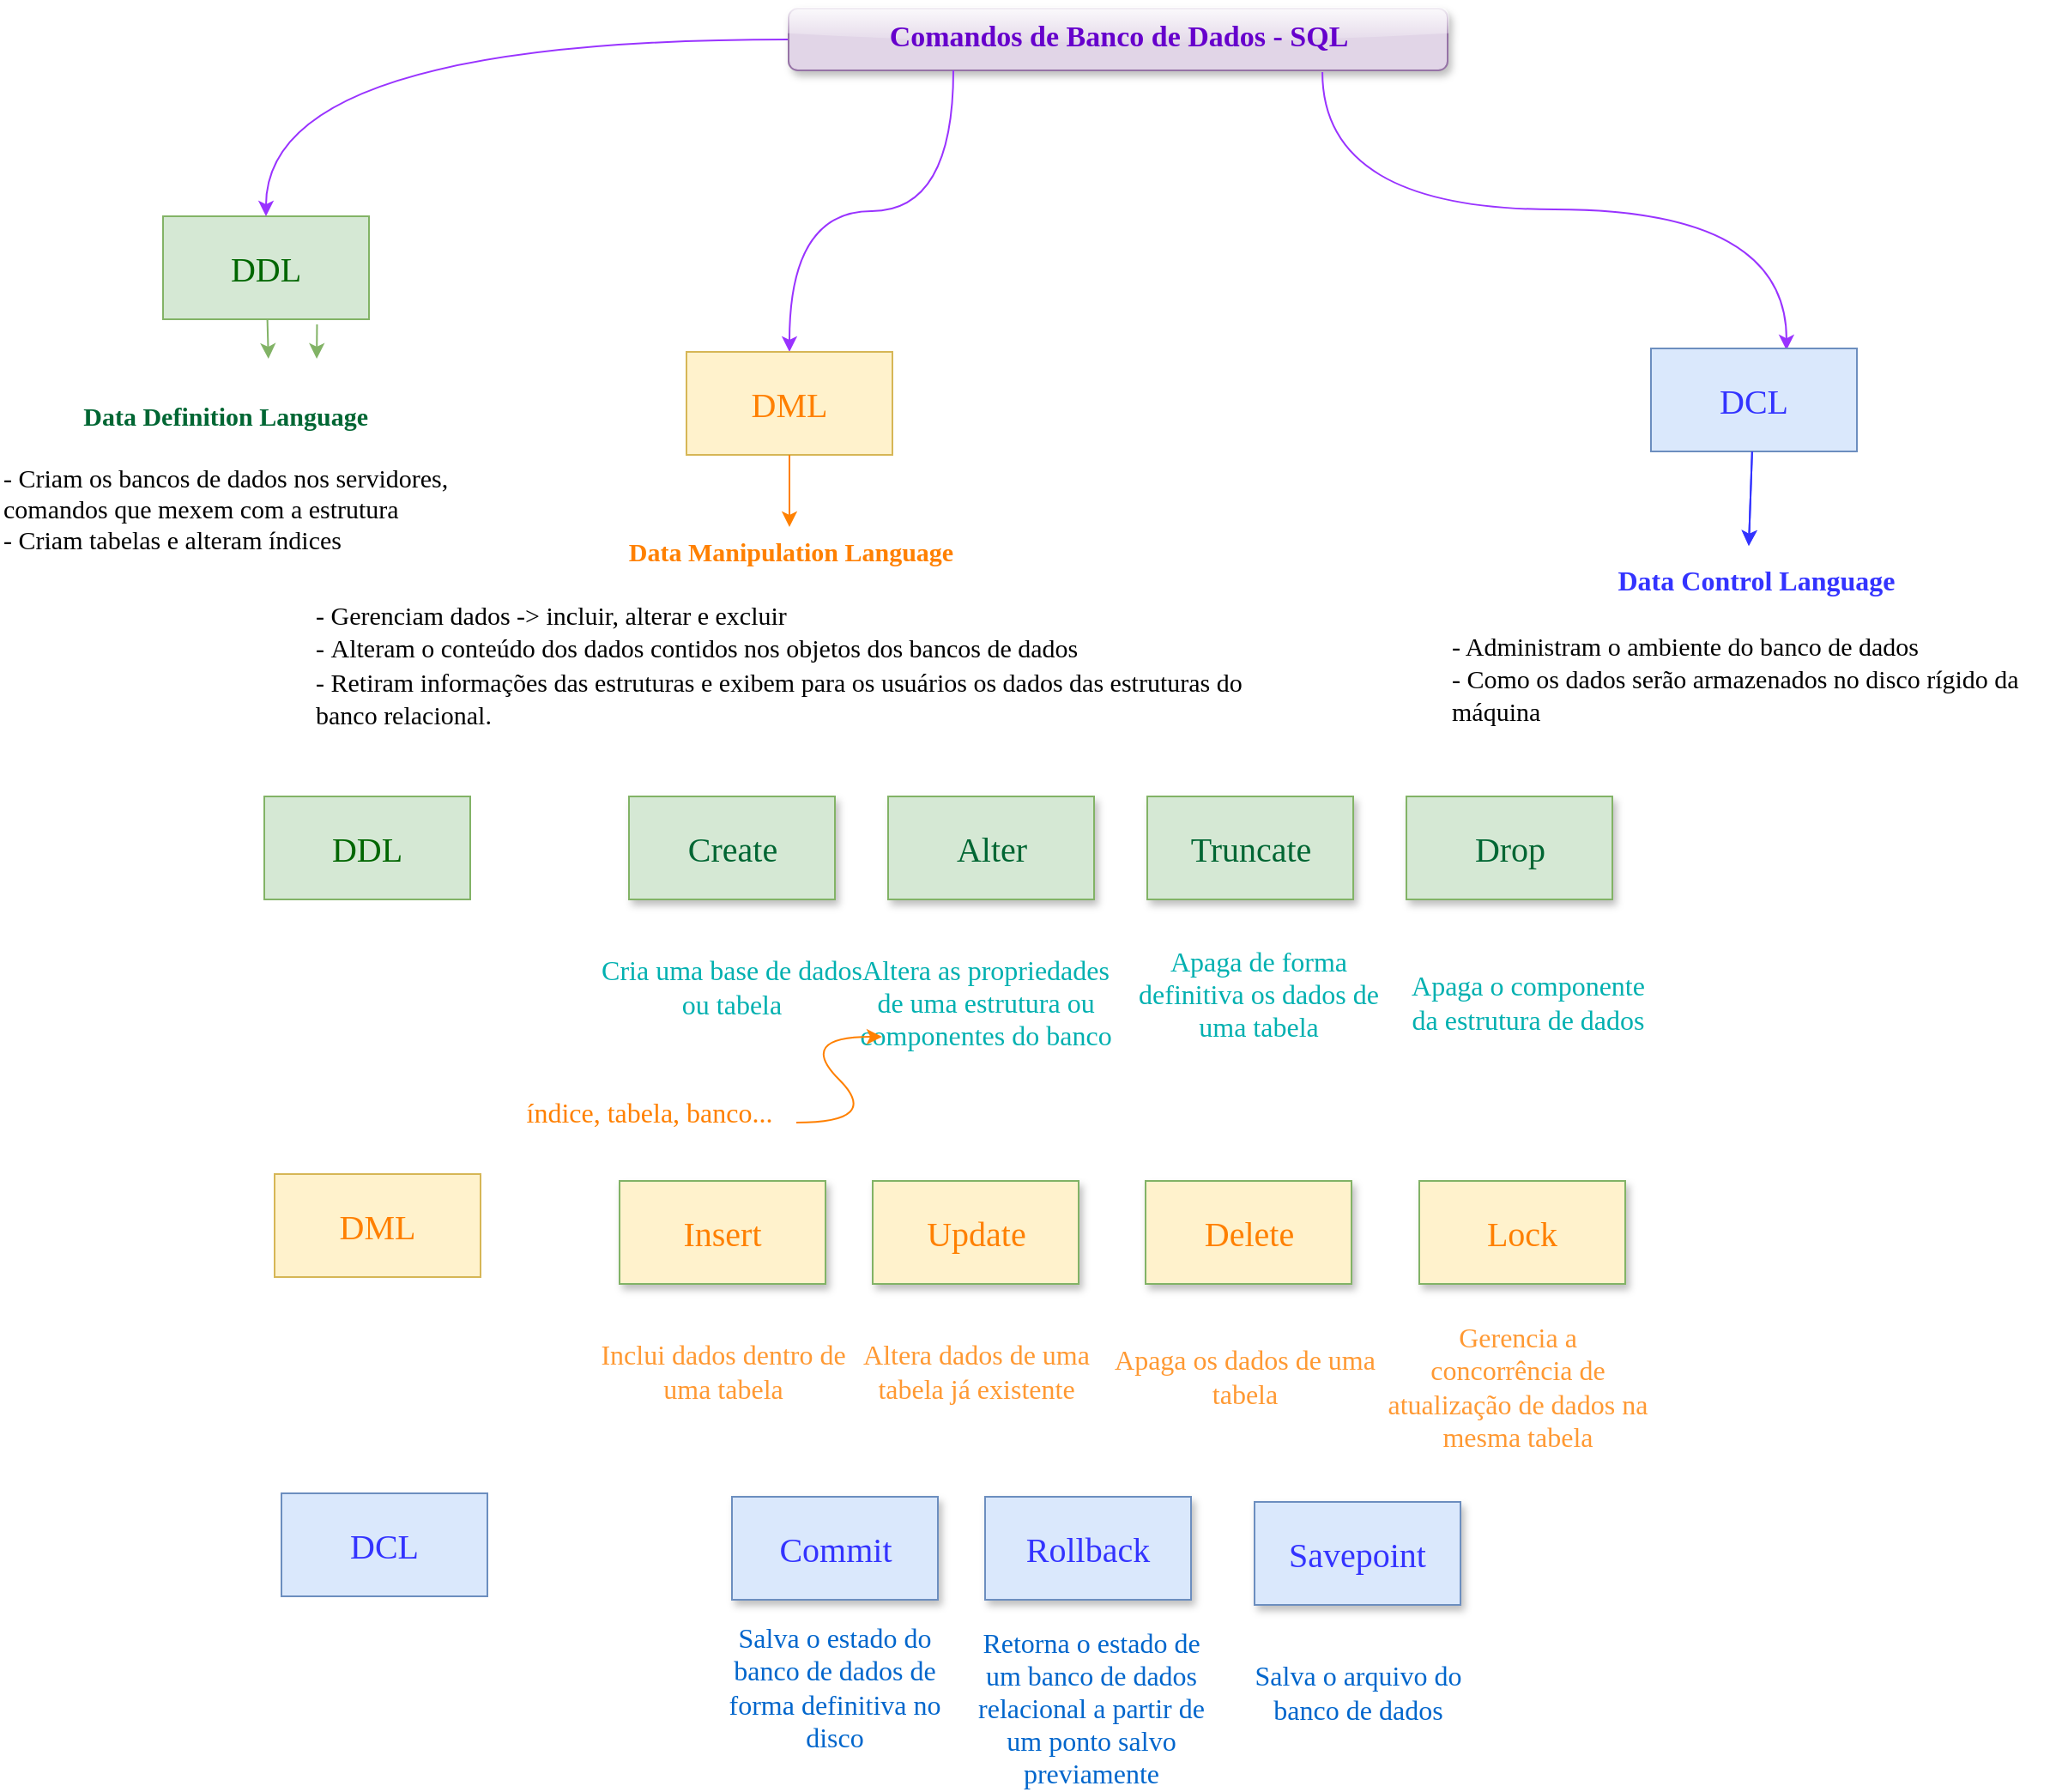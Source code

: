 <mxfile version="20.4.0" type="github">
  <diagram id="2lYntNfgOz4Zp2xXQCv-" name="Página-1">
    <mxGraphModel dx="2286" dy="1537" grid="0" gridSize="10" guides="1" tooltips="1" connect="1" arrows="1" fold="1" page="0" pageScale="1" pageWidth="827" pageHeight="1169" background="none" math="0" shadow="0">
      <root>
        <mxCell id="0" />
        <mxCell id="1" parent="0" />
        <mxCell id="KcA9sx5EcOgl9lJ91ylc-1" value="&lt;font color=&quot;#006600&quot; face=&quot;Lucida Console&quot; style=&quot;font-size: 20px;&quot;&gt;DDL&lt;/font&gt;" style="rounded=0;whiteSpace=wrap;html=1;fillColor=#d5e8d4;strokeColor=#82b366;labelBackgroundColor=none;" parent="1" vertex="1">
          <mxGeometry x="-228" y="-315" width="120" height="60" as="geometry" />
        </mxCell>
        <mxCell id="KcA9sx5EcOgl9lJ91ylc-20" value="" style="edgeStyle=orthogonalEdgeStyle;orthogonalLoop=1;jettySize=auto;html=1;strokeColor=#9933FF;fontFamily=Comic Sans MS;fontSize=16;fontColor=#CC00CC;curved=1;" parent="1" source="KcA9sx5EcOgl9lJ91ylc-3" target="KcA9sx5EcOgl9lJ91ylc-1" edge="1">
          <mxGeometry relative="1" as="geometry" />
        </mxCell>
        <mxCell id="KcA9sx5EcOgl9lJ91ylc-3" value="&lt;font style=&quot;font-size: 17px;&quot; color=&quot;#6600cc&quot;&gt;Comandos de Banco de Dados - SQL&lt;/font&gt;" style="text;whiteSpace=wrap;html=1;fontFamily=Comic Sans MS;fontSize=14;fontStyle=1;strokeColor=#9673a6;rounded=1;shadow=1;glass=1;fillColor=#e1d5e7;fillStyle=auto;align=center;" parent="1" vertex="1">
          <mxGeometry x="136.5" y="-436" width="384" height="36" as="geometry" />
        </mxCell>
        <mxCell id="KcA9sx5EcOgl9lJ91ylc-4" value="" style="endArrow=classic;html=1;rounded=0;fontFamily=Lucida Console;fontSize=20;fontColor=#FF8000;fillColor=#d5e8d4;strokeColor=#82b366;" parent="1" source="KcA9sx5EcOgl9lJ91ylc-1" target="KcA9sx5EcOgl9lJ91ylc-6" edge="1">
          <mxGeometry width="50" height="50" relative="1" as="geometry">
            <mxPoint x="541" y="80" as="sourcePoint" />
            <mxPoint x="623" y="80" as="targetPoint" />
          </mxGeometry>
        </mxCell>
        <mxCell id="KcA9sx5EcOgl9lJ91ylc-6" value="&lt;br&gt;&lt;div style=&quot;text-align: center;&quot;&gt;&lt;b style=&quot;color: rgb(0, 102, 51); font-family: Verdana; background-color: initial;&quot;&gt;Data Definition Language&lt;/b&gt;&lt;/div&gt;&lt;div style=&quot;text-align: center;&quot;&gt;&lt;br&gt;&lt;/div&gt;- Criam os bancos de dados nos servidores,&lt;br&gt;comandos que mexem com a estrutura&lt;br&gt;- Criam tabelas e alteram índices" style="text;html=1;resizable=0;autosize=1;align=left;verticalAlign=middle;points=[];fillColor=default;strokeColor=none;rounded=0;labelBackgroundColor=none;fontFamily=Comic Sans MS;fontSize=15;fontColor=#000000;fillStyle=dots;gradientColor=none;" parent="1" vertex="1">
          <mxGeometry x="-323" y="-232" width="316" height="120" as="geometry" />
        </mxCell>
        <mxCell id="KcA9sx5EcOgl9lJ91ylc-122" value="" style="edgeStyle=orthogonalEdgeStyle;curved=1;orthogonalLoop=1;jettySize=auto;html=1;strokeColor=#9933FF;exitX=0.25;exitY=1;exitDx=0;exitDy=0;fillColor=#e1d5e7;" parent="1" source="KcA9sx5EcOgl9lJ91ylc-3" target="KcA9sx5EcOgl9lJ91ylc-81" edge="1">
          <mxGeometry relative="1" as="geometry">
            <mxPoint x="200" y="-290.0" as="targetPoint" />
          </mxGeometry>
        </mxCell>
        <mxCell id="KcA9sx5EcOgl9lJ91ylc-81" value="&lt;font face=&quot;Lucida Console&quot; style=&quot;font-size: 20px;&quot; color=&quot;#ff8000&quot;&gt;DML&lt;/font&gt;" style="rounded=0;whiteSpace=wrap;html=1;fillColor=#fff2cc;strokeColor=#d6b656;labelBackgroundColor=none;" parent="1" vertex="1">
          <mxGeometry x="77" y="-236" width="120" height="60" as="geometry" />
        </mxCell>
        <mxCell id="KcA9sx5EcOgl9lJ91ylc-102" style="edgeStyle=orthogonalEdgeStyle;rounded=0;jumpSize=2;orthogonalLoop=1;jettySize=auto;html=1;exitX=0.5;exitY=1;exitDx=0;exitDy=0;strokeColor=#00CC66;fontFamily=Comic Sans MS;fontSize=16;fontColor=#6600CC;" parent="1" edge="1">
          <mxGeometry relative="1" as="geometry">
            <mxPoint x="778.5" y="205" as="sourcePoint" />
            <mxPoint x="778.5" y="205" as="targetPoint" />
          </mxGeometry>
        </mxCell>
        <mxCell id="KcA9sx5EcOgl9lJ91ylc-110" value="&lt;font color=&quot;#000000&quot;&gt;&lt;br&gt;&lt;/font&gt;" style="text;html=1;align=left;verticalAlign=middle;resizable=0;points=[];autosize=1;strokeColor=none;fillColor=none;fontSize=17;fontFamily=Comic Sans MS;fontColor=#CC00CC;rounded=0;" parent="1" vertex="1">
          <mxGeometry x="-218" y="371" width="18" height="32" as="geometry" />
        </mxCell>
        <mxCell id="KcA9sx5EcOgl9lJ91ylc-118" value="&lt;font style=&quot;font-size: 15px;&quot;&gt;&lt;div style=&quot;text-align: center;&quot;&gt;&lt;b style=&quot;font-family: Verdana; background-color: initial;&quot;&gt;&lt;font color=&quot;#ff8000&quot;&gt;Data Manipulation Language&lt;/font&gt;&lt;/b&gt;&lt;/div&gt;&lt;div style=&quot;text-align: center;&quot;&gt;&lt;br style=&quot;color: rgb(0, 0, 0);&quot;&gt;&lt;/div&gt;&lt;font style=&quot;font-size: 15px;&quot; color=&quot;#000000&quot;&gt;- Gerenciam dados -&amp;gt; incluir, alterar e excluir&lt;br&gt;-&amp;nbsp;&lt;/font&gt;&lt;span style=&quot;color: rgb(0, 0, 0);&quot;&gt;Alteram o conteúdo dos dados contidos nos objetos dos bancos de dados&lt;/span&gt;&lt;font style=&quot;font-size: 15px;&quot; color=&quot;#000000&quot;&gt;&lt;br&gt;&lt;/font&gt;&lt;/font&gt;&lt;span style=&quot;font-size: 15px;&quot;&gt;&lt;font color=&quot;#000000&quot; style=&quot;font-size: 15px;&quot;&gt;- Retiram informações das estruturas e exibem para os usuários os dados das estruturas do banco relacional.&lt;/font&gt;&lt;br&gt;&lt;/span&gt;" style="text;html=1;strokeColor=none;fillColor=none;align=left;verticalAlign=middle;whiteSpace=wrap;rounded=0;labelBackgroundColor=none;fontFamily=Comic Sans MS;fontSize=16;fontColor=#00B0B0;" parent="1" vertex="1">
          <mxGeometry x="-141" y="-134" width="556" height="123" as="geometry" />
        </mxCell>
        <mxCell id="KcA9sx5EcOgl9lJ91ylc-120" value="" style="endArrow=classic;html=1;rounded=0;strokeColor=#FF8000;" parent="1" source="KcA9sx5EcOgl9lJ91ylc-81" target="KcA9sx5EcOgl9lJ91ylc-118" edge="1">
          <mxGeometry width="50" height="50" relative="1" as="geometry">
            <mxPoint x="245" y="-55" as="sourcePoint" />
            <mxPoint x="-35" y="-127" as="targetPoint" />
          </mxGeometry>
        </mxCell>
        <mxCell id="KcA9sx5EcOgl9lJ91ylc-125" value="&lt;font color=&quot;#3333ff&quot; face=&quot;Lucida Console&quot; style=&quot;font-size: 20px;&quot;&gt;DCL&lt;/font&gt;" style="rounded=0;whiteSpace=wrap;html=1;fillColor=#dae8fc;strokeColor=#6c8ebf;labelBackgroundColor=none;" parent="1" vertex="1">
          <mxGeometry x="639" y="-238" width="120" height="60" as="geometry" />
        </mxCell>
        <mxCell id="KcA9sx5EcOgl9lJ91ylc-127" value="" style="edgeStyle=orthogonalEdgeStyle;curved=1;orthogonalLoop=1;jettySize=auto;html=1;strokeColor=#9933FF;exitX=0.81;exitY=1.028;exitDx=0;exitDy=0;fillColor=#e1d5e7;exitPerimeter=0;entryX=0.658;entryY=0.017;entryDx=0;entryDy=0;entryPerimeter=0;" parent="1" source="KcA9sx5EcOgl9lJ91ylc-3" target="KcA9sx5EcOgl9lJ91ylc-125" edge="1">
          <mxGeometry relative="1" as="geometry">
            <mxPoint x="560" y="-267" as="sourcePoint" />
            <mxPoint x="346" y="-169" as="targetPoint" />
          </mxGeometry>
        </mxCell>
        <mxCell id="KcA9sx5EcOgl9lJ91ylc-128" value="&lt;div style=&quot;text-align: center;&quot;&gt;&lt;b style=&quot;font-family: Verdana; background-color: initial;&quot;&gt;&lt;font color=&quot;#3333ff&quot;&gt;Data Control Language&lt;/font&gt;&lt;/b&gt;&lt;/div&gt;&lt;div style=&quot;text-align: center;&quot;&gt;&lt;br style=&quot;font-size: 15px; color: rgb(0, 0, 0);&quot;&gt;&lt;/div&gt;&lt;font style=&quot;font-size: 15px;&quot; color=&quot;#000000&quot;&gt;&lt;span style=&quot;&quot;&gt;- Administram o ambiente do banco de dados &lt;br&gt;- Como os dados serão armazenados no disco rígido da máquina&lt;/span&gt;&lt;/font&gt;" style="text;html=1;strokeColor=none;fillColor=none;align=left;verticalAlign=middle;whiteSpace=wrap;rounded=0;labelBackgroundColor=none;fontFamily=Comic Sans MS;fontSize=16;fontColor=#00B0B0;" parent="1" vertex="1">
          <mxGeometry x="520.5" y="-106" width="357" height="82" as="geometry" />
        </mxCell>
        <mxCell id="KcA9sx5EcOgl9lJ91ylc-131" value="" style="endArrow=classic;html=1;rounded=0;strokeColor=#3333FF;" parent="1" source="KcA9sx5EcOgl9lJ91ylc-125" edge="1">
          <mxGeometry width="50" height="50" relative="1" as="geometry">
            <mxPoint x="147" y="-166" as="sourcePoint" />
            <mxPoint x="696" y="-123" as="targetPoint" />
          </mxGeometry>
        </mxCell>
        <mxCell id="KcA9sx5EcOgl9lJ91ylc-132" value="&lt;font color=&quot;#006633&quot; face=&quot;Lucida Console&quot; style=&quot;font-size: 20px;&quot;&gt;Create&lt;/font&gt;" style="rounded=0;whiteSpace=wrap;html=1;fillColor=#d5e8d4;strokeColor=#82b366;labelBackgroundColor=none;shadow=1;fillStyle=auto;fontSize=15;" parent="1" vertex="1">
          <mxGeometry x="43.5" y="23" width="120" height="60" as="geometry" />
        </mxCell>
        <mxCell id="KcA9sx5EcOgl9lJ91ylc-133" value="&lt;font color=&quot;#006633&quot; face=&quot;Lucida Console&quot; style=&quot;font-size: 20px;&quot;&gt;Alter&lt;/font&gt;" style="rounded=0;whiteSpace=wrap;html=1;fillColor=#d5e8d4;strokeColor=#82b366;labelBackgroundColor=none;shadow=1;fillStyle=auto;fontSize=15;" parent="1" vertex="1">
          <mxGeometry x="194.5" y="23" width="120" height="60" as="geometry" />
        </mxCell>
        <mxCell id="KcA9sx5EcOgl9lJ91ylc-134" value="&lt;font color=&quot;#006633&quot; face=&quot;Lucida Console&quot; style=&quot;font-size: 20px;&quot;&gt;Truncate&lt;/font&gt;" style="rounded=0;whiteSpace=wrap;html=1;fillColor=#d5e8d4;strokeColor=#82b366;labelBackgroundColor=none;shadow=1;fillStyle=auto;fontSize=15;" parent="1" vertex="1">
          <mxGeometry x="345.5" y="23" width="120" height="60" as="geometry" />
        </mxCell>
        <mxCell id="KcA9sx5EcOgl9lJ91ylc-135" value="&lt;font face=&quot;Lucida Console&quot; style=&quot;font-size: 20px;&quot;&gt;Drop&lt;/font&gt;" style="rounded=0;whiteSpace=wrap;html=1;fillColor=#d5e8d4;strokeColor=#82b366;labelBackgroundColor=none;shadow=1;fillStyle=auto;fontSize=15;fontColor=#006633;" parent="1" vertex="1">
          <mxGeometry x="496.5" y="23" width="120" height="60" as="geometry" />
        </mxCell>
        <mxCell id="KcA9sx5EcOgl9lJ91ylc-136" value="Cria uma base de dados ou tabela" style="text;html=1;strokeColor=none;fillColor=none;align=center;verticalAlign=middle;whiteSpace=wrap;rounded=0;labelBackgroundColor=none;fontFamily=Comic Sans MS;fontSize=16;fontColor=#00B0B0;fillStyle=auto;" parent="1" vertex="1">
          <mxGeometry x="26" y="102" width="155" height="64" as="geometry" />
        </mxCell>
        <mxCell id="KcA9sx5EcOgl9lJ91ylc-137" value="Altera as propriedades de uma estrutura ou componentes do banco" style="text;html=1;strokeColor=none;fillColor=none;align=center;verticalAlign=middle;whiteSpace=wrap;rounded=0;labelBackgroundColor=none;fontFamily=Comic Sans MS;fontSize=16;fontColor=#00B0B0;fillStyle=auto;" parent="1" vertex="1">
          <mxGeometry x="173.5" y="111" width="155" height="64" as="geometry" />
        </mxCell>
        <mxCell id="KcA9sx5EcOgl9lJ91ylc-138" value="Apaga de forma definitiva os dados de uma tabela" style="text;html=1;strokeColor=none;fillColor=none;align=center;verticalAlign=middle;whiteSpace=wrap;rounded=0;labelBackgroundColor=none;fontFamily=Comic Sans MS;fontSize=16;fontColor=#00B0B0;fillStyle=auto;" parent="1" vertex="1">
          <mxGeometry x="332.5" y="106" width="155" height="64" as="geometry" />
        </mxCell>
        <mxCell id="KcA9sx5EcOgl9lJ91ylc-139" value="Apaga o componente da estrutura de dados" style="text;html=1;strokeColor=none;fillColor=none;align=center;verticalAlign=middle;whiteSpace=wrap;rounded=0;labelBackgroundColor=none;fontFamily=Comic Sans MS;fontSize=16;fontColor=#00B0B0;fillStyle=auto;" parent="1" vertex="1">
          <mxGeometry x="489.5" y="111" width="155" height="64" as="geometry" />
        </mxCell>
        <mxCell id="KcA9sx5EcOgl9lJ91ylc-141" value="" style="curved=1;endArrow=classic;html=1;rounded=0;fontFamily=Comic Sans MS;fontSize=16;fontColor=#FF8000;strokeColor=#FF8000;" parent="1" edge="1">
          <mxGeometry width="50" height="50" relative="1" as="geometry">
            <mxPoint x="141" y="213" as="sourcePoint" />
            <mxPoint x="191" y="163" as="targetPoint" />
            <Array as="points">
              <mxPoint x="191" y="213" />
              <mxPoint x="141" y="163" />
            </Array>
          </mxGeometry>
        </mxCell>
        <mxCell id="KcA9sx5EcOgl9lJ91ylc-143" value="&lt;font color=&quot;#ff8000&quot;&gt;índice, tabela, banco...&lt;/font&gt;" style="text;html=1;align=center;verticalAlign=middle;resizable=0;points=[];autosize=1;strokeColor=none;fillColor=none;fontSize=16;fontFamily=Comic Sans MS;fontColor=#00B0B0;fillStyle=auto;" parent="1" vertex="1">
          <mxGeometry x="-36" y="191" width="181" height="31" as="geometry" />
        </mxCell>
        <mxCell id="KcA9sx5EcOgl9lJ91ylc-144" value="&lt;font color=&quot;#ff8000&quot; face=&quot;Lucida Console&quot; style=&quot;font-size: 20px;&quot;&gt;Insert&lt;/font&gt;" style="rounded=0;whiteSpace=wrap;html=1;fillColor=#FFF2CC;strokeColor=#82b366;labelBackgroundColor=none;shadow=1;fillStyle=auto;fontSize=15;" parent="1" vertex="1">
          <mxGeometry x="38" y="247" width="120" height="60" as="geometry" />
        </mxCell>
        <mxCell id="KcA9sx5EcOgl9lJ91ylc-148" value="&lt;font color=&quot;#ff9933&quot;&gt;Inclui dados dentro de uma tabela&lt;/font&gt;" style="text;html=1;strokeColor=none;fillColor=none;align=center;verticalAlign=middle;whiteSpace=wrap;rounded=0;labelBackgroundColor=none;fontFamily=Comic Sans MS;fontSize=16;fontColor=#00B0B0;fillStyle=auto;" parent="1" vertex="1">
          <mxGeometry x="20.5" y="326" width="155" height="64" as="geometry" />
        </mxCell>
        <mxCell id="KcA9sx5EcOgl9lJ91ylc-150" value="Apaga os dados de uma tabela" style="text;html=1;strokeColor=none;fillColor=none;align=center;verticalAlign=middle;whiteSpace=wrap;rounded=0;labelBackgroundColor=none;fontFamily=Comic Sans MS;fontSize=16;fontColor=#FF9933;fillStyle=auto;" parent="1" vertex="1">
          <mxGeometry x="325" y="329" width="155" height="64" as="geometry" />
        </mxCell>
        <mxCell id="KcA9sx5EcOgl9lJ91ylc-151" value="Gerencia a concorrência de atualização de dados na mesma tabela" style="text;html=1;strokeColor=none;fillColor=none;align=center;verticalAlign=middle;whiteSpace=wrap;rounded=0;labelBackgroundColor=none;fontFamily=Comic Sans MS;fontSize=16;fontColor=#FF9933;fillStyle=auto;" parent="1" vertex="1">
          <mxGeometry x="484" y="335" width="155" height="64" as="geometry" />
        </mxCell>
        <mxCell id="KcA9sx5EcOgl9lJ91ylc-153" value="&lt;font color=&quot;#ff8000&quot; face=&quot;Lucida Console&quot; style=&quot;font-size: 20px;&quot;&gt;Update&lt;/font&gt;" style="rounded=0;whiteSpace=wrap;html=1;fillColor=#FFF2CC;strokeColor=#82b366;labelBackgroundColor=none;shadow=1;fillStyle=auto;fontSize=15;" parent="1" vertex="1">
          <mxGeometry x="185.5" y="247" width="120" height="60" as="geometry" />
        </mxCell>
        <mxCell id="KcA9sx5EcOgl9lJ91ylc-155" value="Altera dados de uma tabela já existente" style="text;html=1;strokeColor=none;fillColor=none;align=center;verticalAlign=middle;whiteSpace=wrap;rounded=0;labelBackgroundColor=none;fontFamily=Comic Sans MS;fontSize=16;fontColor=#FF9933;fillStyle=auto;" parent="1" vertex="1">
          <mxGeometry x="173.75" y="326" width="143.5" height="64" as="geometry" />
        </mxCell>
        <mxCell id="KcA9sx5EcOgl9lJ91ylc-156" value="&lt;font color=&quot;#ff8000&quot; face=&quot;Lucida Console&quot; style=&quot;font-size: 20px;&quot;&gt;Delete&lt;/font&gt;" style="rounded=0;whiteSpace=wrap;html=1;fillColor=#FFF2CC;strokeColor=#82b366;labelBackgroundColor=none;shadow=1;fillStyle=auto;fontSize=15;" parent="1" vertex="1">
          <mxGeometry x="344.5" y="247" width="120" height="60" as="geometry" />
        </mxCell>
        <mxCell id="KcA9sx5EcOgl9lJ91ylc-157" value="&lt;font color=&quot;#ff8000&quot; face=&quot;Lucida Console&quot; style=&quot;font-size: 20px;&quot;&gt;Lock&lt;/font&gt;" style="rounded=0;whiteSpace=wrap;html=1;fillColor=#FFF2CC;strokeColor=#82b366;labelBackgroundColor=none;shadow=1;fillStyle=auto;fontSize=15;" parent="1" vertex="1">
          <mxGeometry x="504" y="247" width="120" height="60" as="geometry" />
        </mxCell>
        <mxCell id="KcA9sx5EcOgl9lJ91ylc-158" value="&lt;font color=&quot;#3333ff&quot; face=&quot;Lucida Console&quot; style=&quot;font-size: 20px;&quot;&gt;Commit&lt;/font&gt;" style="rounded=0;whiteSpace=wrap;html=1;fillColor=#dae8fc;strokeColor=#6c8ebf;labelBackgroundColor=none;shadow=1;fillStyle=auto;fontSize=15;" parent="1" vertex="1">
          <mxGeometry x="103.5" y="431" width="120" height="60" as="geometry" />
        </mxCell>
        <mxCell id="KcA9sx5EcOgl9lJ91ylc-159" value="&lt;font color=&quot;#0066cc&quot;&gt;Salva o estado do banco de dados de forma definitiva no disco&lt;/font&gt;" style="text;html=1;strokeColor=none;fillColor=none;align=center;verticalAlign=middle;whiteSpace=wrap;rounded=0;labelBackgroundColor=none;fontFamily=Comic Sans MS;fontSize=16;fontColor=#00B0B0;fillStyle=auto;" parent="1" vertex="1">
          <mxGeometry x="86" y="510" width="155" height="64" as="geometry" />
        </mxCell>
        <mxCell id="KcA9sx5EcOgl9lJ91ylc-160" value="&lt;font color=&quot;#0066cc&quot;&gt;Salva o arquivo do banco de dados&lt;/font&gt;" style="text;html=1;strokeColor=none;fillColor=none;align=center;verticalAlign=middle;whiteSpace=wrap;rounded=0;labelBackgroundColor=none;fontFamily=Comic Sans MS;fontSize=16;fontColor=#FF9933;fillStyle=auto;" parent="1" vertex="1">
          <mxGeometry x="390.5" y="513" width="155" height="64" as="geometry" />
        </mxCell>
        <mxCell id="KcA9sx5EcOgl9lJ91ylc-162" value="&lt;font color=&quot;#3333ff&quot; face=&quot;Lucida Console&quot; style=&quot;font-size: 20px;&quot;&gt;Rollback&lt;/font&gt;" style="rounded=0;whiteSpace=wrap;html=1;fillColor=#dae8fc;strokeColor=#6c8ebf;labelBackgroundColor=none;shadow=1;fillStyle=auto;fontSize=15;" parent="1" vertex="1">
          <mxGeometry x="251" y="431" width="120" height="60" as="geometry" />
        </mxCell>
        <mxCell id="KcA9sx5EcOgl9lJ91ylc-163" value="&lt;font color=&quot;#0066cc&quot;&gt;Retorna o estado de um banco de dados relacional a partir de um ponto salvo previamente&lt;/font&gt;" style="text;html=1;strokeColor=none;fillColor=none;align=center;verticalAlign=middle;whiteSpace=wrap;rounded=0;labelBackgroundColor=none;fontFamily=Comic Sans MS;fontSize=16;fontColor=#FF9933;fillStyle=auto;" parent="1" vertex="1">
          <mxGeometry x="241" y="522" width="143.5" height="64" as="geometry" />
        </mxCell>
        <mxCell id="KcA9sx5EcOgl9lJ91ylc-164" value="&lt;font color=&quot;#3333ff&quot; face=&quot;Lucida Console&quot; style=&quot;font-size: 20px;&quot;&gt;Savepoint&lt;/font&gt;" style="rounded=0;whiteSpace=wrap;html=1;fillColor=#dae8fc;strokeColor=#6c8ebf;labelBackgroundColor=none;shadow=1;fillStyle=auto;fontSize=15;" parent="1" vertex="1">
          <mxGeometry x="408" y="434" width="120" height="60" as="geometry" />
        </mxCell>
        <mxCell id="lpabvSlIWiEK5Iqg3zDG-1" value="&lt;font color=&quot;#006600&quot; face=&quot;Lucida Console&quot; style=&quot;font-size: 20px;&quot;&gt;DDL&lt;/font&gt;" style="rounded=0;whiteSpace=wrap;html=1;fillColor=#d5e8d4;strokeColor=#82b366;labelBackgroundColor=none;" vertex="1" parent="1">
          <mxGeometry x="-169" y="23" width="120" height="60" as="geometry" />
        </mxCell>
        <mxCell id="lpabvSlIWiEK5Iqg3zDG-2" value="&lt;font face=&quot;Lucida Console&quot; style=&quot;font-size: 20px;&quot; color=&quot;#ff8000&quot;&gt;DML&lt;/font&gt;" style="rounded=0;whiteSpace=wrap;html=1;fillColor=#fff2cc;strokeColor=#d6b656;labelBackgroundColor=none;" vertex="1" parent="1">
          <mxGeometry x="-163" y="243" width="120" height="60" as="geometry" />
        </mxCell>
        <mxCell id="lpabvSlIWiEK5Iqg3zDG-3" value="&lt;font color=&quot;#3333ff&quot; face=&quot;Lucida Console&quot; style=&quot;font-size: 20px;&quot;&gt;DCL&lt;/font&gt;" style="rounded=0;whiteSpace=wrap;html=1;fillColor=#dae8fc;strokeColor=#6c8ebf;labelBackgroundColor=none;" vertex="1" parent="1">
          <mxGeometry x="-159" y="429" width="120" height="60" as="geometry" />
        </mxCell>
        <mxCell id="lpabvSlIWiEK5Iqg3zDG-8" value="" style="endArrow=classic;html=1;rounded=0;fontFamily=Lucida Console;fontSize=20;fontColor=#FF8000;fillColor=#d5e8d4;strokeColor=#82b366;" edge="1" parent="1">
          <mxGeometry width="50" height="50" relative="1" as="geometry">
            <mxPoint x="-138.271" y="-252" as="sourcePoint" />
            <mxPoint x="-138.451" y="-232.0" as="targetPoint" />
          </mxGeometry>
        </mxCell>
        <mxCell id="lpabvSlIWiEK5Iqg3zDG-13" value="&lt;font color=&quot;#3333ff&quot; face=&quot;Lucida Console&quot; style=&quot;font-size: 20px;&quot;&gt;DCL&lt;/font&gt;" style="rounded=0;whiteSpace=wrap;html=1;fillColor=#dae8fc;strokeColor=#6c8ebf;labelBackgroundColor=none;" vertex="1" parent="1">
          <mxGeometry x="639" y="-238" width="120" height="60" as="geometry" />
        </mxCell>
        <mxCell id="lpabvSlIWiEK5Iqg3zDG-15" value="" style="endArrow=classic;html=1;rounded=0;strokeColor=#3333FF;" edge="1" source="lpabvSlIWiEK5Iqg3zDG-13" parent="1">
          <mxGeometry width="50" height="50" relative="1" as="geometry">
            <mxPoint x="147" y="-166" as="sourcePoint" />
            <mxPoint x="696.0" y="-123" as="targetPoint" />
          </mxGeometry>
        </mxCell>
      </root>
    </mxGraphModel>
  </diagram>
</mxfile>
